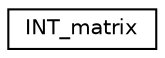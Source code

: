 digraph "Graphical Class Hierarchy"
{
  edge [fontname="Helvetica",fontsize="10",labelfontname="Helvetica",labelfontsize="10"];
  node [fontname="Helvetica",fontsize="10",shape=record];
  rankdir="LR";
  Node0 [label="INT_matrix",height=0.2,width=0.4,color="black", fillcolor="white", style="filled",URL="$d9/dd1/class_i_n_t__matrix.html"];
}
